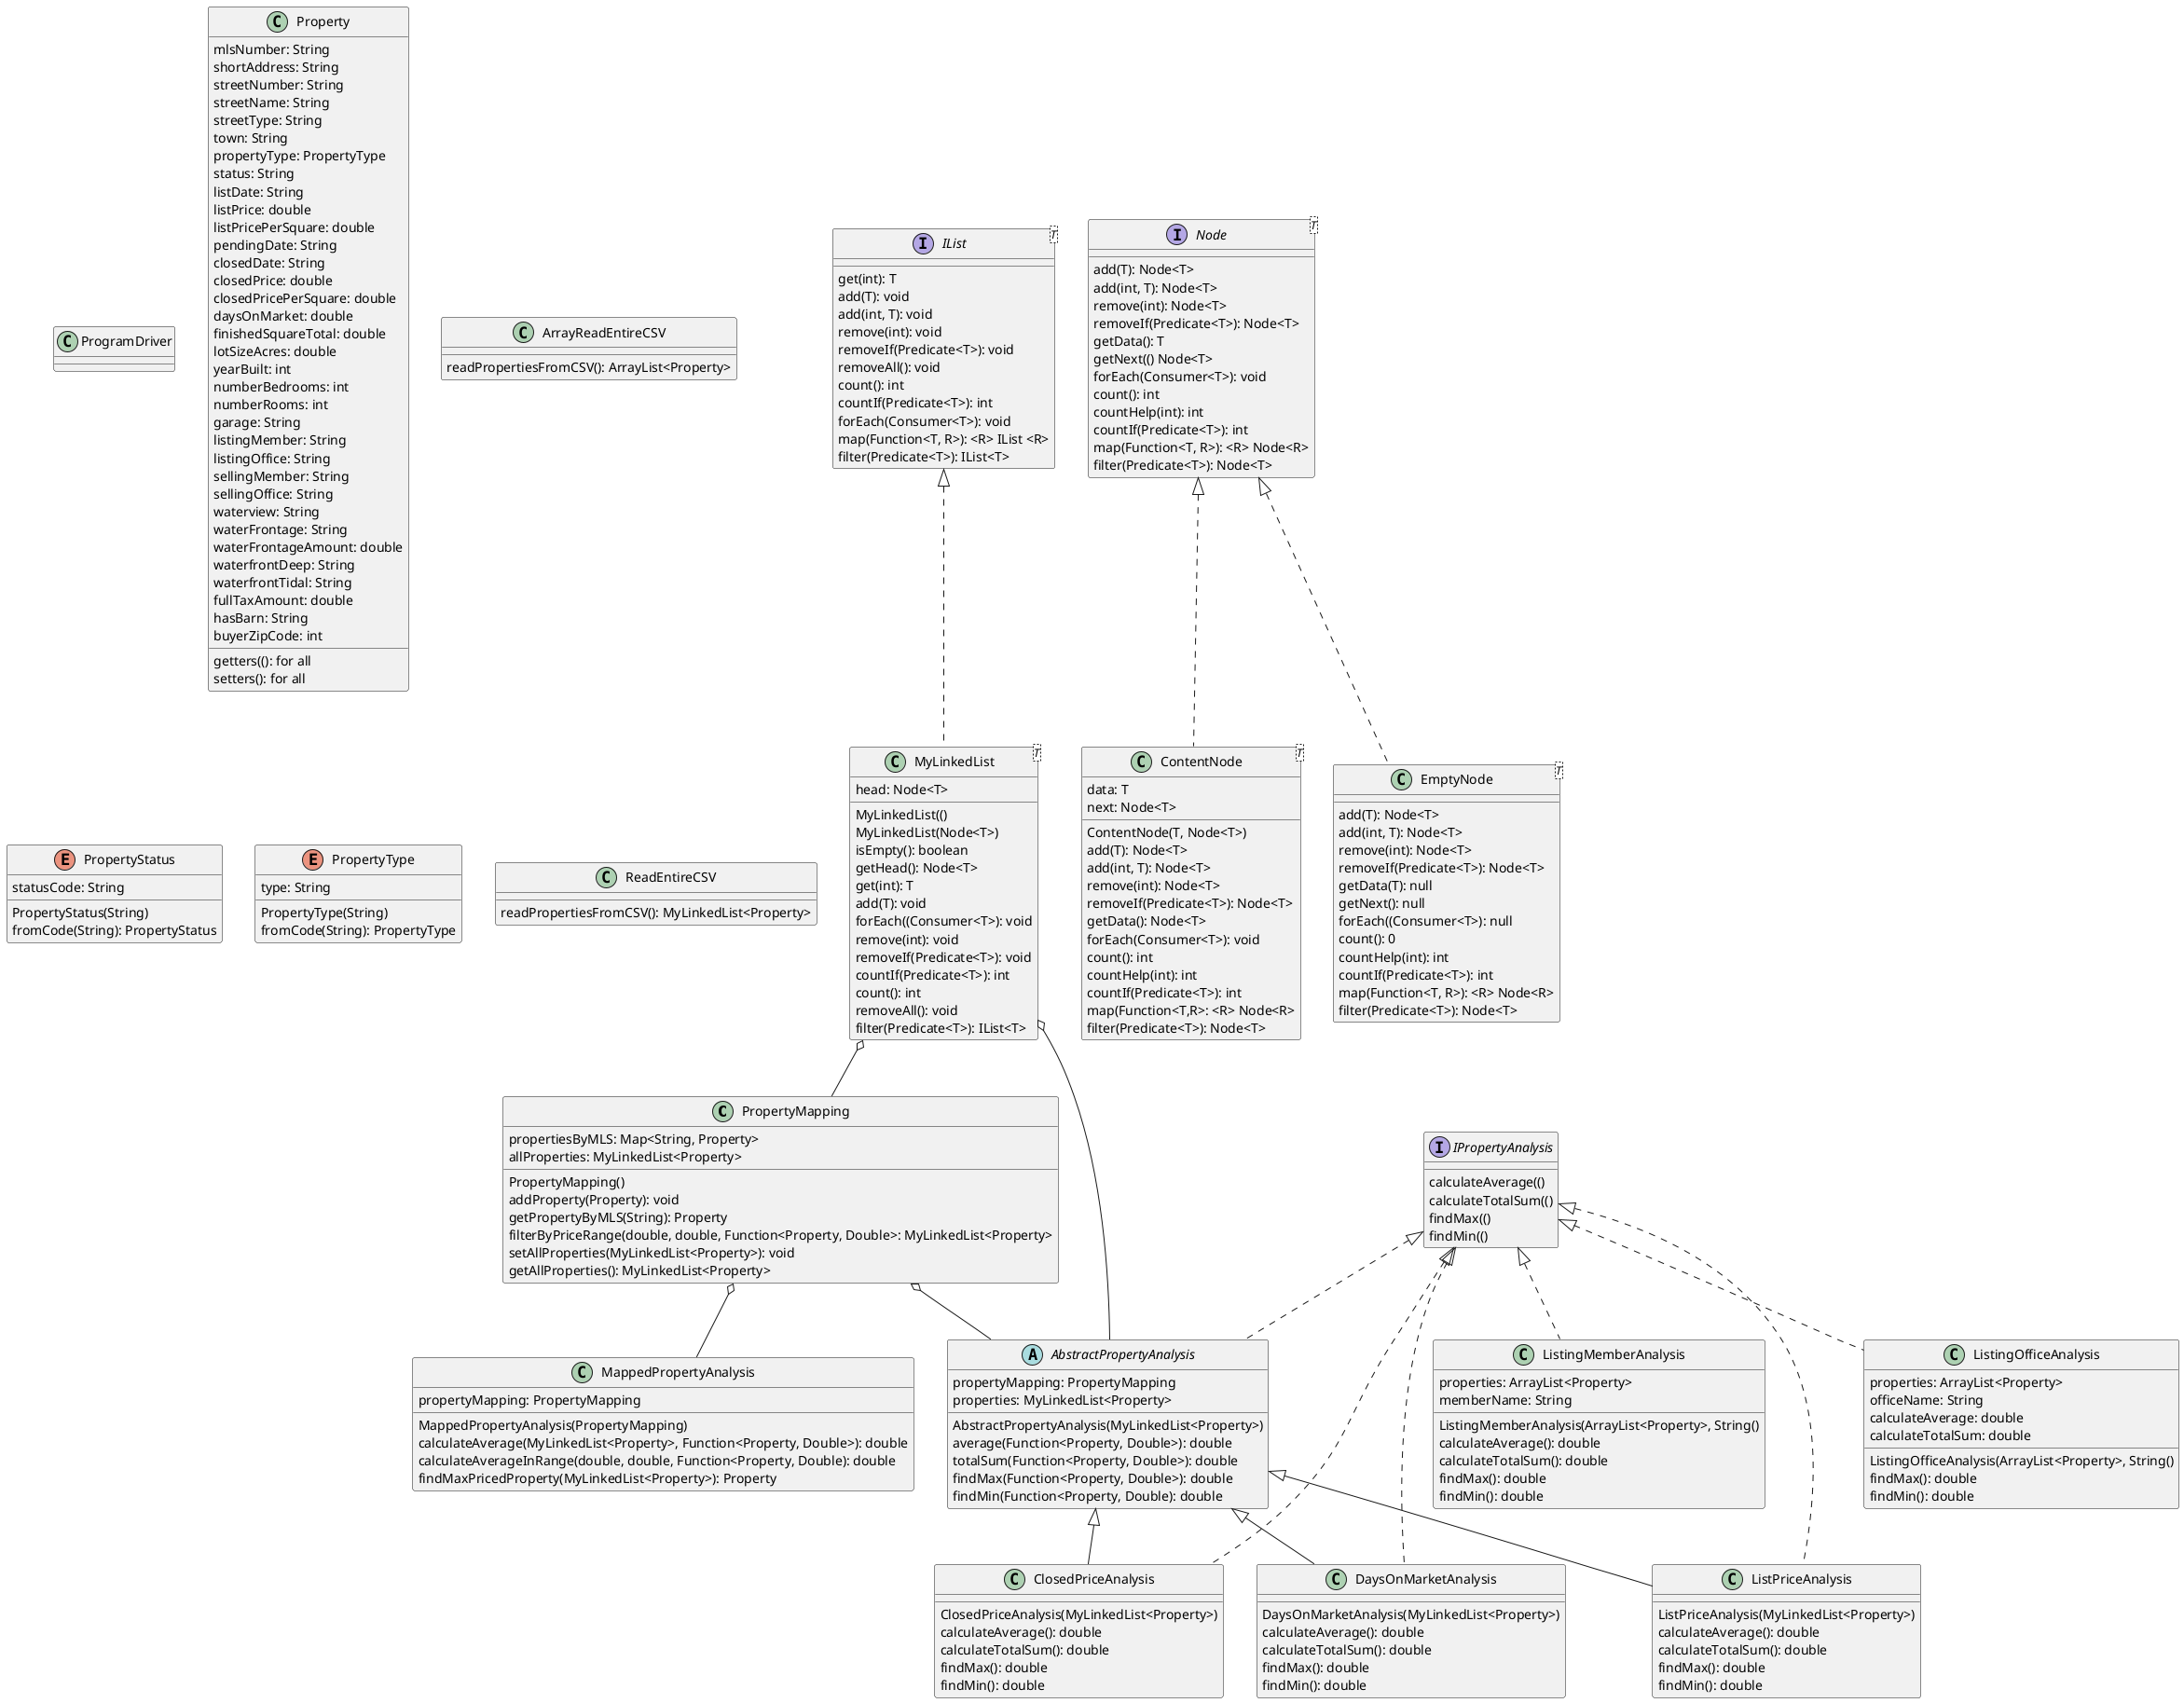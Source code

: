 @startuml
'https://plantuml.com/class-diagram

PropertyMapping o-- AbstractPropertyAnalysis
PropertyMapping o-- MappedPropertyAnalysis
MyLinkedList o-- AbstractPropertyAnalysis
MyLinkedList o-- PropertyMapping

class ProgramDriver{
}

class Property{
mlsNumber: String
shortAddress: String
streetNumber: String
streetName: String
streetType: String
town: String
propertyType: PropertyType
status: String
listDate: String
listPrice: double
listPricePerSquare: double
pendingDate: String
closedDate: String
closedPrice: double
closedPricePerSquare: double
daysOnMarket: double
finishedSquareTotal: double
lotSizeAcres: double
yearBuilt: int
numberBedrooms: int
numberRooms: int
garage: String
listingMember: String
listingOffice: String
sellingMember: String
sellingOffice: String
waterview: String
waterFrontage: String
waterFrontageAmount: double
waterfrontDeep: String
waterfrontTidal: String
fullTaxAmount: double
hasBarn: String
buyerZipCode: int
getters((): for all
setters(): for all
}

abstract class AbstractPropertyAnalysis implements IPropertyAnalysis {
propertyMapping: PropertyMapping
properties: MyLinkedList<Property>

AbstractPropertyAnalysis(MyLinkedList<Property>)
average(Function<Property, Double>): double
totalSum(Function<Property, Double>): double
findMax(Function<Property, Double>): double
findMin(Function<Property, Double): double
}

class ArrayReadEntireCSV {
readPropertiesFromCSV(): ArrayList<Property>
}

class ClosedPriceAnalysis extends AbstractPropertyAnalysis implements IPropertyAnalysis{
ClosedPriceAnalysis(MyLinkedList<Property>)
calculateAverage(): double
calculateTotalSum(): double
findMax(): double
findMin(): double
}

class DaysOnMarketAnalysis extends AbstractPropertyAnalysis implements IPropertyAnalysis{
DaysOnMarketAnalysis(MyLinkedList<Property>)
calculateAverage(): double
calculateTotalSum(): double
findMax(): double
findMin(): double
}

interface IPropertyAnalysis{
calculateAverage(()
calculateTotalSum(()
findMax(()
findMin(()
}

class ListingMemberAnalysis implements IPropertyAnalysis{
properties: ArrayList<Property>
memberName: String
ListingMemberAnalysis(ArrayList<Property>, String()
calculateAverage(): double
calculateTotalSum(): double
findMax(): double
findMin(): double
}

class ListingOfficeAnalysis implements IPropertyAnalysis{
properties: ArrayList<Property>
officeName: String
ListingOfficeAnalysis(ArrayList<Property>, String()
calculateAverage: double
calculateTotalSum: double
findMax(): double
findMin(): double
}

class ListPriceAnalysis extends AbstractPropertyAnalysis implements IPropertyAnalysis{
ListPriceAnalysis(MyLinkedList<Property>)
calculateAverage(): double
calculateTotalSum(): double
findMax(): double
findMin(): double
}

class MappedPropertyAnalysis {
propertyMapping: PropertyMapping
MappedPropertyAnalysis(PropertyMapping)
calculateAverage(MyLinkedList<Property>, Function<Property, Double>): double
calculateAverageInRange(double, double, Function<Property, Double): double
findMaxPricedProperty(MyLinkedList<Property>): Property
}

class PropertyMapping{
propertiesByMLS: Map<String, Property>
allProperties: MyLinkedList<Property>
PropertyMapping()
addProperty(Property): void
getPropertyByMLS(String): Property
filterByPriceRange(double, double, Function<Property, Double>: MyLinkedList<Property>
setAllProperties(MyLinkedList<Property>): void
getAllProperties(): MyLinkedList<Property>
}

enum PropertyStatus {
statusCode: String
PropertyStatus(String)
fromCode(String): PropertyStatus
}

enum PropertyType{
type: String
PropertyType(String)
fromCode(String): PropertyType
}

class ReadEntireCSV{
readPropertiesFromCSV(): MyLinkedList<Property>
}



class MyLinkedList<T> implements IList{
head: Node<T>
MyLinkedList(()
MyLinkedList(Node<T>)
isEmpty(): boolean
getHead(): Node<T>
get(int): T
add(T): void
forEach((Consumer<T>): void
remove(int): void
removeIf(Predicate<T>): void
countIf(Predicate<T>): int
count(): int
removeAll(): void
filter(Predicate<T>): IList<T>
}

interface Node<T> {
add(T): Node<T>
add(int, T): Node<T>
remove(int): Node<T>
removeIf(Predicate<T>): Node<T>
getData(): T
getNext(() Node<T>
forEach(Consumer<T>): void
count(): int
countHelp(int): int
countIf(Predicate<T>): int
map(Function<T, R>): <R> Node<R>
filter(Predicate<T>): Node<T>
}

class ContentNode<T> implements Node {
data: T
next: Node<T>
ContentNode(T, Node<T>)
add(T): Node<T>
add(int, T): Node<T>
remove(int): Node<T>
removeIf(Predicate<T>): Node<T>
getData(): Node<T>
forEach(Consumer<T>): void
count(): int
countHelp(int): int
countIf(Predicate<T>): int
map(Function<T,R>: <R> Node<R>
filter(Predicate<T>): Node<T>
}

class EmptyNode<T> implements Node{
add(T): Node<T>
add(int, T): Node<T>
remove(int): Node<T>
removeIf(Predicate<T>): Node<T>
getData(T): null
getNext(): null
forEach((Consumer<T>): null
count(): 0
countHelp(int): int
countIf(Predicate<T>): int
map(Function<T, R>): <R> Node<R>
filter(Predicate<T>): Node<T>
}

interface IList<T>{
get(int): T
add(T): void
add(int, T): void
remove(int): void
removeIf(Predicate<T>): void
removeAll(): void
count(): int
countIf(Predicate<T>): int
forEach(Consumer<T>): void
map(Function<T, R>): <R> IList <R>
filter(Predicate<T>): IList<T>
}




@enduml